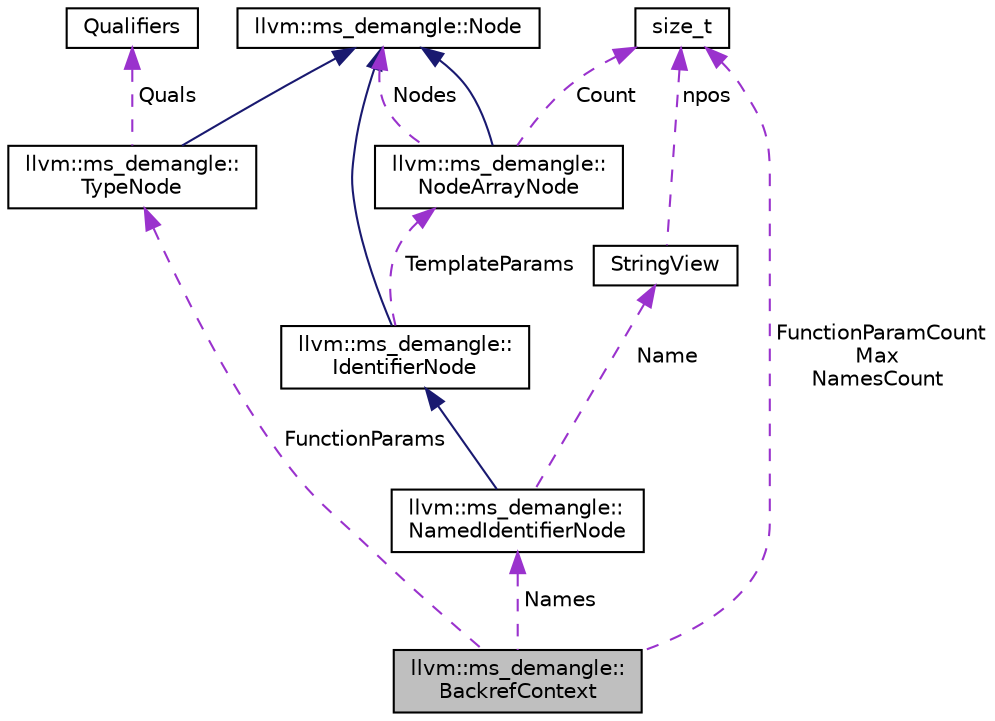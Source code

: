 digraph "llvm::ms_demangle::BackrefContext"
{
 // LATEX_PDF_SIZE
  bgcolor="transparent";
  edge [fontname="Helvetica",fontsize="10",labelfontname="Helvetica",labelfontsize="10"];
  node [fontname="Helvetica",fontsize="10",shape="box"];
  Node1 [label="llvm::ms_demangle::\lBackrefContext",height=0.2,width=0.4,color="black", fillcolor="grey75", style="filled", fontcolor="black",tooltip=" "];
  Node2 -> Node1 [dir="back",color="darkorchid3",fontsize="10",style="dashed",label=" FunctionParamCount\nMax\nNamesCount" ,fontname="Helvetica"];
  Node2 [label="size_t",height=0.2,width=0.4,color="black",URL="$classsize__t.html",tooltip=" "];
  Node3 -> Node1 [dir="back",color="darkorchid3",fontsize="10",style="dashed",label=" FunctionParams" ,fontname="Helvetica"];
  Node3 [label="llvm::ms_demangle::\lTypeNode",height=0.2,width=0.4,color="black",URL="$structllvm_1_1ms__demangle_1_1TypeNode.html",tooltip=" "];
  Node4 -> Node3 [dir="back",color="midnightblue",fontsize="10",style="solid",fontname="Helvetica"];
  Node4 [label="llvm::ms_demangle::Node",height=0.2,width=0.4,color="black",URL="$structllvm_1_1ms__demangle_1_1Node.html",tooltip=" "];
  Node5 -> Node3 [dir="back",color="darkorchid3",fontsize="10",style="dashed",label=" Quals" ,fontname="Helvetica"];
  Node5 [label="Qualifiers",height=0.2,width=0.4,color="black",tooltip=" "];
  Node6 -> Node1 [dir="back",color="darkorchid3",fontsize="10",style="dashed",label=" Names" ,fontname="Helvetica"];
  Node6 [label="llvm::ms_demangle::\lNamedIdentifierNode",height=0.2,width=0.4,color="black",URL="$structllvm_1_1ms__demangle_1_1NamedIdentifierNode.html",tooltip=" "];
  Node7 -> Node6 [dir="back",color="midnightblue",fontsize="10",style="solid",fontname="Helvetica"];
  Node7 [label="llvm::ms_demangle::\lIdentifierNode",height=0.2,width=0.4,color="black",URL="$structllvm_1_1ms__demangle_1_1IdentifierNode.html",tooltip=" "];
  Node4 -> Node7 [dir="back",color="midnightblue",fontsize="10",style="solid",fontname="Helvetica"];
  Node8 -> Node7 [dir="back",color="darkorchid3",fontsize="10",style="dashed",label=" TemplateParams" ,fontname="Helvetica"];
  Node8 [label="llvm::ms_demangle::\lNodeArrayNode",height=0.2,width=0.4,color="black",URL="$structllvm_1_1ms__demangle_1_1NodeArrayNode.html",tooltip=" "];
  Node4 -> Node8 [dir="back",color="midnightblue",fontsize="10",style="solid",fontname="Helvetica"];
  Node4 -> Node8 [dir="back",color="darkorchid3",fontsize="10",style="dashed",label=" Nodes" ,fontname="Helvetica"];
  Node2 -> Node8 [dir="back",color="darkorchid3",fontsize="10",style="dashed",label=" Count" ,fontname="Helvetica"];
  Node9 -> Node6 [dir="back",color="darkorchid3",fontsize="10",style="dashed",label=" Name" ,fontname="Helvetica"];
  Node9 [label="StringView",height=0.2,width=0.4,color="black",URL="$classStringView.html",tooltip=" "];
  Node2 -> Node9 [dir="back",color="darkorchid3",fontsize="10",style="dashed",label=" npos" ,fontname="Helvetica"];
}
